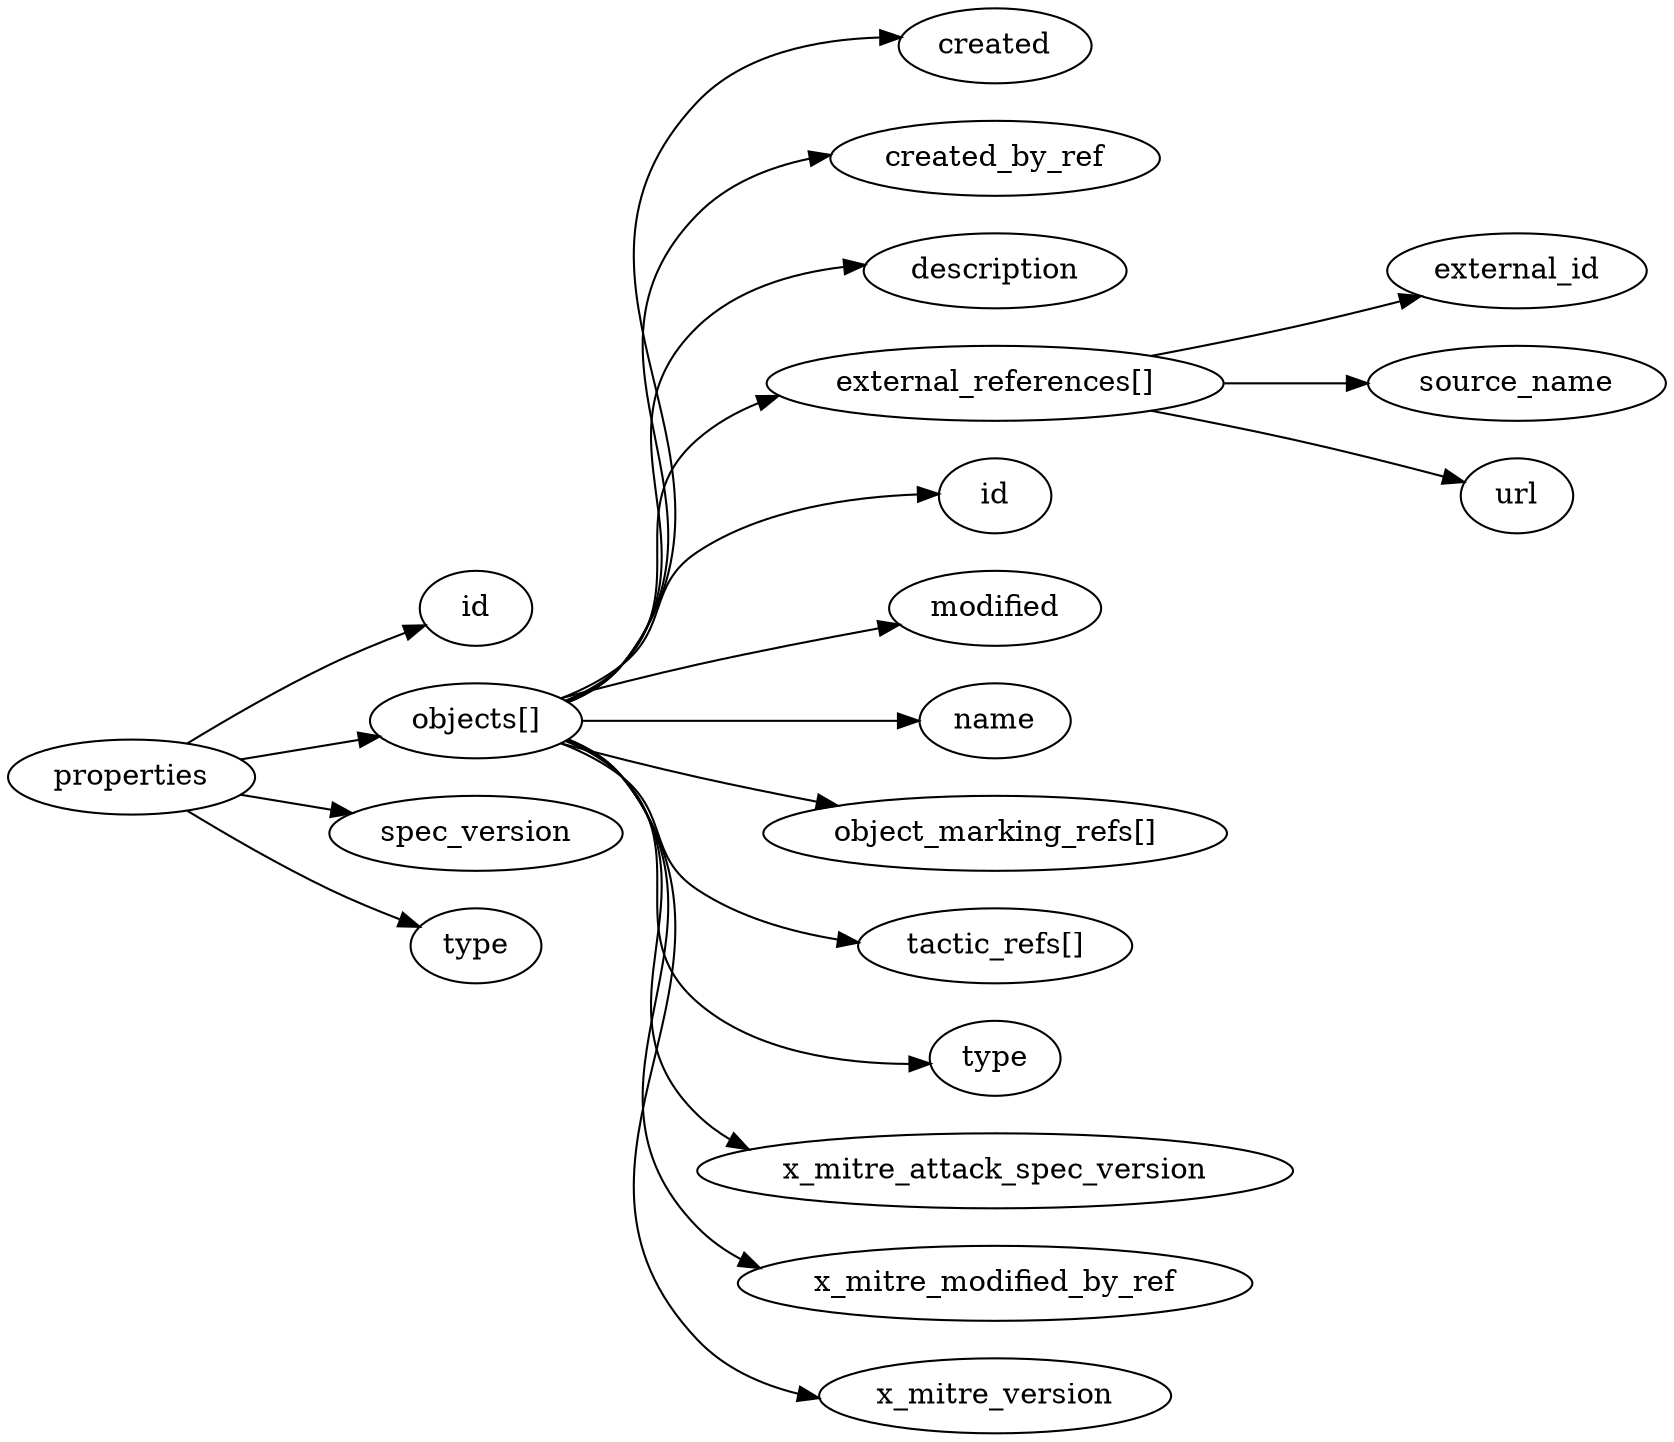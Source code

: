 digraph {
    graph [rankdir=LR]
    "id" [label="id"]
    "objects" [label="objects[]"]
    "objects.created" [label="created"]
    "objects.created_by_ref" [label="created_by_ref"]
    "objects.description" [label="description"]
    "objects.external_references" [label="external_references[]"]
    "objects.external_references.external_id" [label="external_id"]
    "objects.external_references.source_name" [label="source_name"]
    "objects.external_references.url" [label="url"]
    "objects.id" [label="id"]
    "objects.modified" [label="modified"]
    "objects.name" [label="name"]
    "objects.object_marking_refs" [label="object_marking_refs[]"]
    "objects.tactic_refs" [label="tactic_refs[]"]
    "objects.type" [label="type"]
    "objects.x_mitre_attack_spec_version" [label="x_mitre_attack_spec_version"]
    "objects.x_mitre_modified_by_ref" [label="x_mitre_modified_by_ref"]
    "objects.x_mitre_version" [label="x_mitre_version"]
    "spec_version" [label="spec_version"]
    "type" [label="type"]
    "properties" -> "type"
    "properties" -> "id"
    "properties" -> "spec_version"
    "properties" -> "objects"
    "objects" -> "objects.tactic_refs"
    "objects" -> "objects.object_marking_refs"
    "objects" -> "objects.id"
    "objects" -> "objects.type"
    "objects" -> "objects.created"
    "objects" -> "objects.created_by_ref"
    "objects" -> "objects.external_references"
    "objects" -> "objects.modified"
    "objects" -> "objects.name"
    "objects" -> "objects.description"
    "objects" -> "objects.x_mitre_version"
    "objects" -> "objects.x_mitre_attack_spec_version"
    "objects" -> "objects.x_mitre_modified_by_ref"
    "objects.external_references" -> "objects.external_references.external_id"
    "objects.external_references" -> "objects.external_references.source_name"
    "objects.external_references" -> "objects.external_references.url"
}
